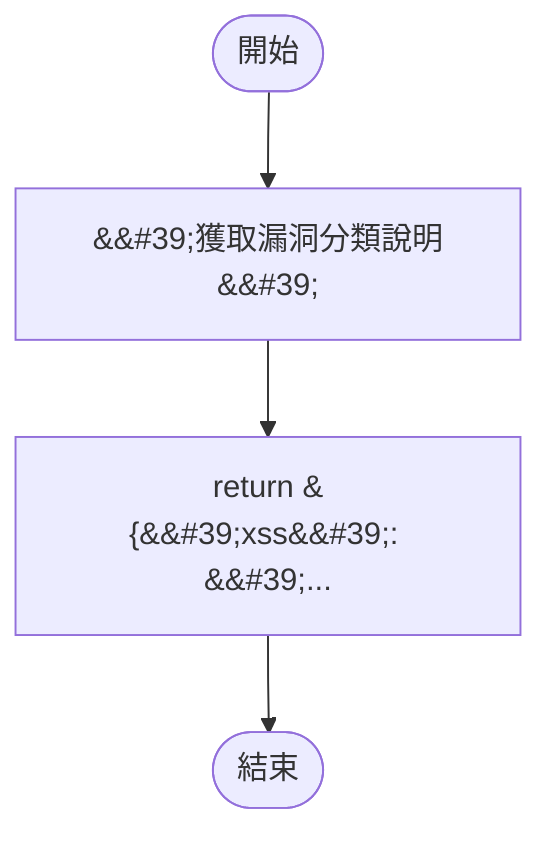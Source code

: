 flowchart TB
    n1([開始])
    n2([結束])
    n3[&amp;&#35;39;獲取漏洞分類說明&amp;&#35;39;]
    n4[return &#123;&amp;&#35;39;xss&amp;&#35;39;: &amp;&#35;39;...]
    n1 --> n3
    n3 --> n4
    n4 --> n2